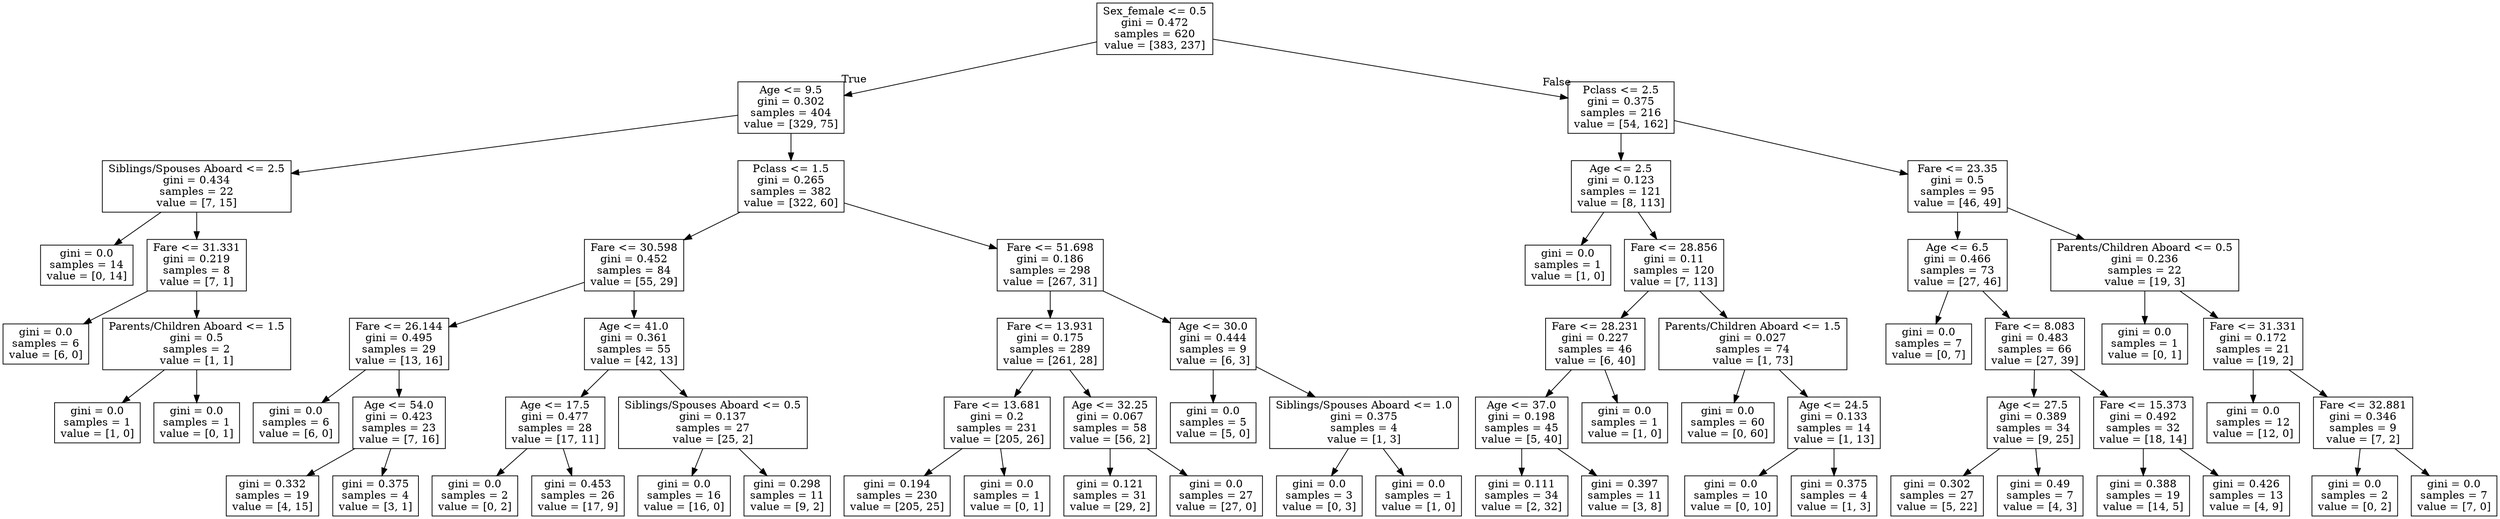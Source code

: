 digraph Tree {
node [shape=box] ;
0 [label="Sex_female <= 0.5\ngini = 0.472\nsamples = 620\nvalue = [383, 237]"] ;
1 [label="Age <= 9.5\ngini = 0.302\nsamples = 404\nvalue = [329, 75]"] ;
0 -> 1 [labeldistance=2.5, labelangle=45, headlabel="True"] ;
2 [label="Siblings/Spouses Aboard <= 2.5\ngini = 0.434\nsamples = 22\nvalue = [7, 15]"] ;
1 -> 2 ;
3 [label="gini = 0.0\nsamples = 14\nvalue = [0, 14]"] ;
2 -> 3 ;
4 [label="Fare <= 31.331\ngini = 0.219\nsamples = 8\nvalue = [7, 1]"] ;
2 -> 4 ;
5 [label="gini = 0.0\nsamples = 6\nvalue = [6, 0]"] ;
4 -> 5 ;
6 [label="Parents/Children Aboard <= 1.5\ngini = 0.5\nsamples = 2\nvalue = [1, 1]"] ;
4 -> 6 ;
7 [label="gini = 0.0\nsamples = 1\nvalue = [1, 0]"] ;
6 -> 7 ;
8 [label="gini = 0.0\nsamples = 1\nvalue = [0, 1]"] ;
6 -> 8 ;
9 [label="Pclass <= 1.5\ngini = 0.265\nsamples = 382\nvalue = [322, 60]"] ;
1 -> 9 ;
10 [label="Fare <= 30.598\ngini = 0.452\nsamples = 84\nvalue = [55, 29]"] ;
9 -> 10 ;
11 [label="Fare <= 26.144\ngini = 0.495\nsamples = 29\nvalue = [13, 16]"] ;
10 -> 11 ;
12 [label="gini = 0.0\nsamples = 6\nvalue = [6, 0]"] ;
11 -> 12 ;
13 [label="Age <= 54.0\ngini = 0.423\nsamples = 23\nvalue = [7, 16]"] ;
11 -> 13 ;
14 [label="gini = 0.332\nsamples = 19\nvalue = [4, 15]"] ;
13 -> 14 ;
15 [label="gini = 0.375\nsamples = 4\nvalue = [3, 1]"] ;
13 -> 15 ;
16 [label="Age <= 41.0\ngini = 0.361\nsamples = 55\nvalue = [42, 13]"] ;
10 -> 16 ;
17 [label="Age <= 17.5\ngini = 0.477\nsamples = 28\nvalue = [17, 11]"] ;
16 -> 17 ;
18 [label="gini = 0.0\nsamples = 2\nvalue = [0, 2]"] ;
17 -> 18 ;
19 [label="gini = 0.453\nsamples = 26\nvalue = [17, 9]"] ;
17 -> 19 ;
20 [label="Siblings/Spouses Aboard <= 0.5\ngini = 0.137\nsamples = 27\nvalue = [25, 2]"] ;
16 -> 20 ;
21 [label="gini = 0.0\nsamples = 16\nvalue = [16, 0]"] ;
20 -> 21 ;
22 [label="gini = 0.298\nsamples = 11\nvalue = [9, 2]"] ;
20 -> 22 ;
23 [label="Fare <= 51.698\ngini = 0.186\nsamples = 298\nvalue = [267, 31]"] ;
9 -> 23 ;
24 [label="Fare <= 13.931\ngini = 0.175\nsamples = 289\nvalue = [261, 28]"] ;
23 -> 24 ;
25 [label="Fare <= 13.681\ngini = 0.2\nsamples = 231\nvalue = [205, 26]"] ;
24 -> 25 ;
26 [label="gini = 0.194\nsamples = 230\nvalue = [205, 25]"] ;
25 -> 26 ;
27 [label="gini = 0.0\nsamples = 1\nvalue = [0, 1]"] ;
25 -> 27 ;
28 [label="Age <= 32.25\ngini = 0.067\nsamples = 58\nvalue = [56, 2]"] ;
24 -> 28 ;
29 [label="gini = 0.121\nsamples = 31\nvalue = [29, 2]"] ;
28 -> 29 ;
30 [label="gini = 0.0\nsamples = 27\nvalue = [27, 0]"] ;
28 -> 30 ;
31 [label="Age <= 30.0\ngini = 0.444\nsamples = 9\nvalue = [6, 3]"] ;
23 -> 31 ;
32 [label="gini = 0.0\nsamples = 5\nvalue = [5, 0]"] ;
31 -> 32 ;
33 [label="Siblings/Spouses Aboard <= 1.0\ngini = 0.375\nsamples = 4\nvalue = [1, 3]"] ;
31 -> 33 ;
34 [label="gini = 0.0\nsamples = 3\nvalue = [0, 3]"] ;
33 -> 34 ;
35 [label="gini = 0.0\nsamples = 1\nvalue = [1, 0]"] ;
33 -> 35 ;
36 [label="Pclass <= 2.5\ngini = 0.375\nsamples = 216\nvalue = [54, 162]"] ;
0 -> 36 [labeldistance=2.5, labelangle=-45, headlabel="False"] ;
37 [label="Age <= 2.5\ngini = 0.123\nsamples = 121\nvalue = [8, 113]"] ;
36 -> 37 ;
38 [label="gini = 0.0\nsamples = 1\nvalue = [1, 0]"] ;
37 -> 38 ;
39 [label="Fare <= 28.856\ngini = 0.11\nsamples = 120\nvalue = [7, 113]"] ;
37 -> 39 ;
40 [label="Fare <= 28.231\ngini = 0.227\nsamples = 46\nvalue = [6, 40]"] ;
39 -> 40 ;
41 [label="Age <= 37.0\ngini = 0.198\nsamples = 45\nvalue = [5, 40]"] ;
40 -> 41 ;
42 [label="gini = 0.111\nsamples = 34\nvalue = [2, 32]"] ;
41 -> 42 ;
43 [label="gini = 0.397\nsamples = 11\nvalue = [3, 8]"] ;
41 -> 43 ;
44 [label="gini = 0.0\nsamples = 1\nvalue = [1, 0]"] ;
40 -> 44 ;
45 [label="Parents/Children Aboard <= 1.5\ngini = 0.027\nsamples = 74\nvalue = [1, 73]"] ;
39 -> 45 ;
46 [label="gini = 0.0\nsamples = 60\nvalue = [0, 60]"] ;
45 -> 46 ;
47 [label="Age <= 24.5\ngini = 0.133\nsamples = 14\nvalue = [1, 13]"] ;
45 -> 47 ;
48 [label="gini = 0.0\nsamples = 10\nvalue = [0, 10]"] ;
47 -> 48 ;
49 [label="gini = 0.375\nsamples = 4\nvalue = [1, 3]"] ;
47 -> 49 ;
50 [label="Fare <= 23.35\ngini = 0.5\nsamples = 95\nvalue = [46, 49]"] ;
36 -> 50 ;
51 [label="Age <= 6.5\ngini = 0.466\nsamples = 73\nvalue = [27, 46]"] ;
50 -> 51 ;
52 [label="gini = 0.0\nsamples = 7\nvalue = [0, 7]"] ;
51 -> 52 ;
53 [label="Fare <= 8.083\ngini = 0.483\nsamples = 66\nvalue = [27, 39]"] ;
51 -> 53 ;
54 [label="Age <= 27.5\ngini = 0.389\nsamples = 34\nvalue = [9, 25]"] ;
53 -> 54 ;
55 [label="gini = 0.302\nsamples = 27\nvalue = [5, 22]"] ;
54 -> 55 ;
56 [label="gini = 0.49\nsamples = 7\nvalue = [4, 3]"] ;
54 -> 56 ;
57 [label="Fare <= 15.373\ngini = 0.492\nsamples = 32\nvalue = [18, 14]"] ;
53 -> 57 ;
58 [label="gini = 0.388\nsamples = 19\nvalue = [14, 5]"] ;
57 -> 58 ;
59 [label="gini = 0.426\nsamples = 13\nvalue = [4, 9]"] ;
57 -> 59 ;
60 [label="Parents/Children Aboard <= 0.5\ngini = 0.236\nsamples = 22\nvalue = [19, 3]"] ;
50 -> 60 ;
61 [label="gini = 0.0\nsamples = 1\nvalue = [0, 1]"] ;
60 -> 61 ;
62 [label="Fare <= 31.331\ngini = 0.172\nsamples = 21\nvalue = [19, 2]"] ;
60 -> 62 ;
63 [label="gini = 0.0\nsamples = 12\nvalue = [12, 0]"] ;
62 -> 63 ;
64 [label="Fare <= 32.881\ngini = 0.346\nsamples = 9\nvalue = [7, 2]"] ;
62 -> 64 ;
65 [label="gini = 0.0\nsamples = 2\nvalue = [0, 2]"] ;
64 -> 65 ;
66 [label="gini = 0.0\nsamples = 7\nvalue = [7, 0]"] ;
64 -> 66 ;
}